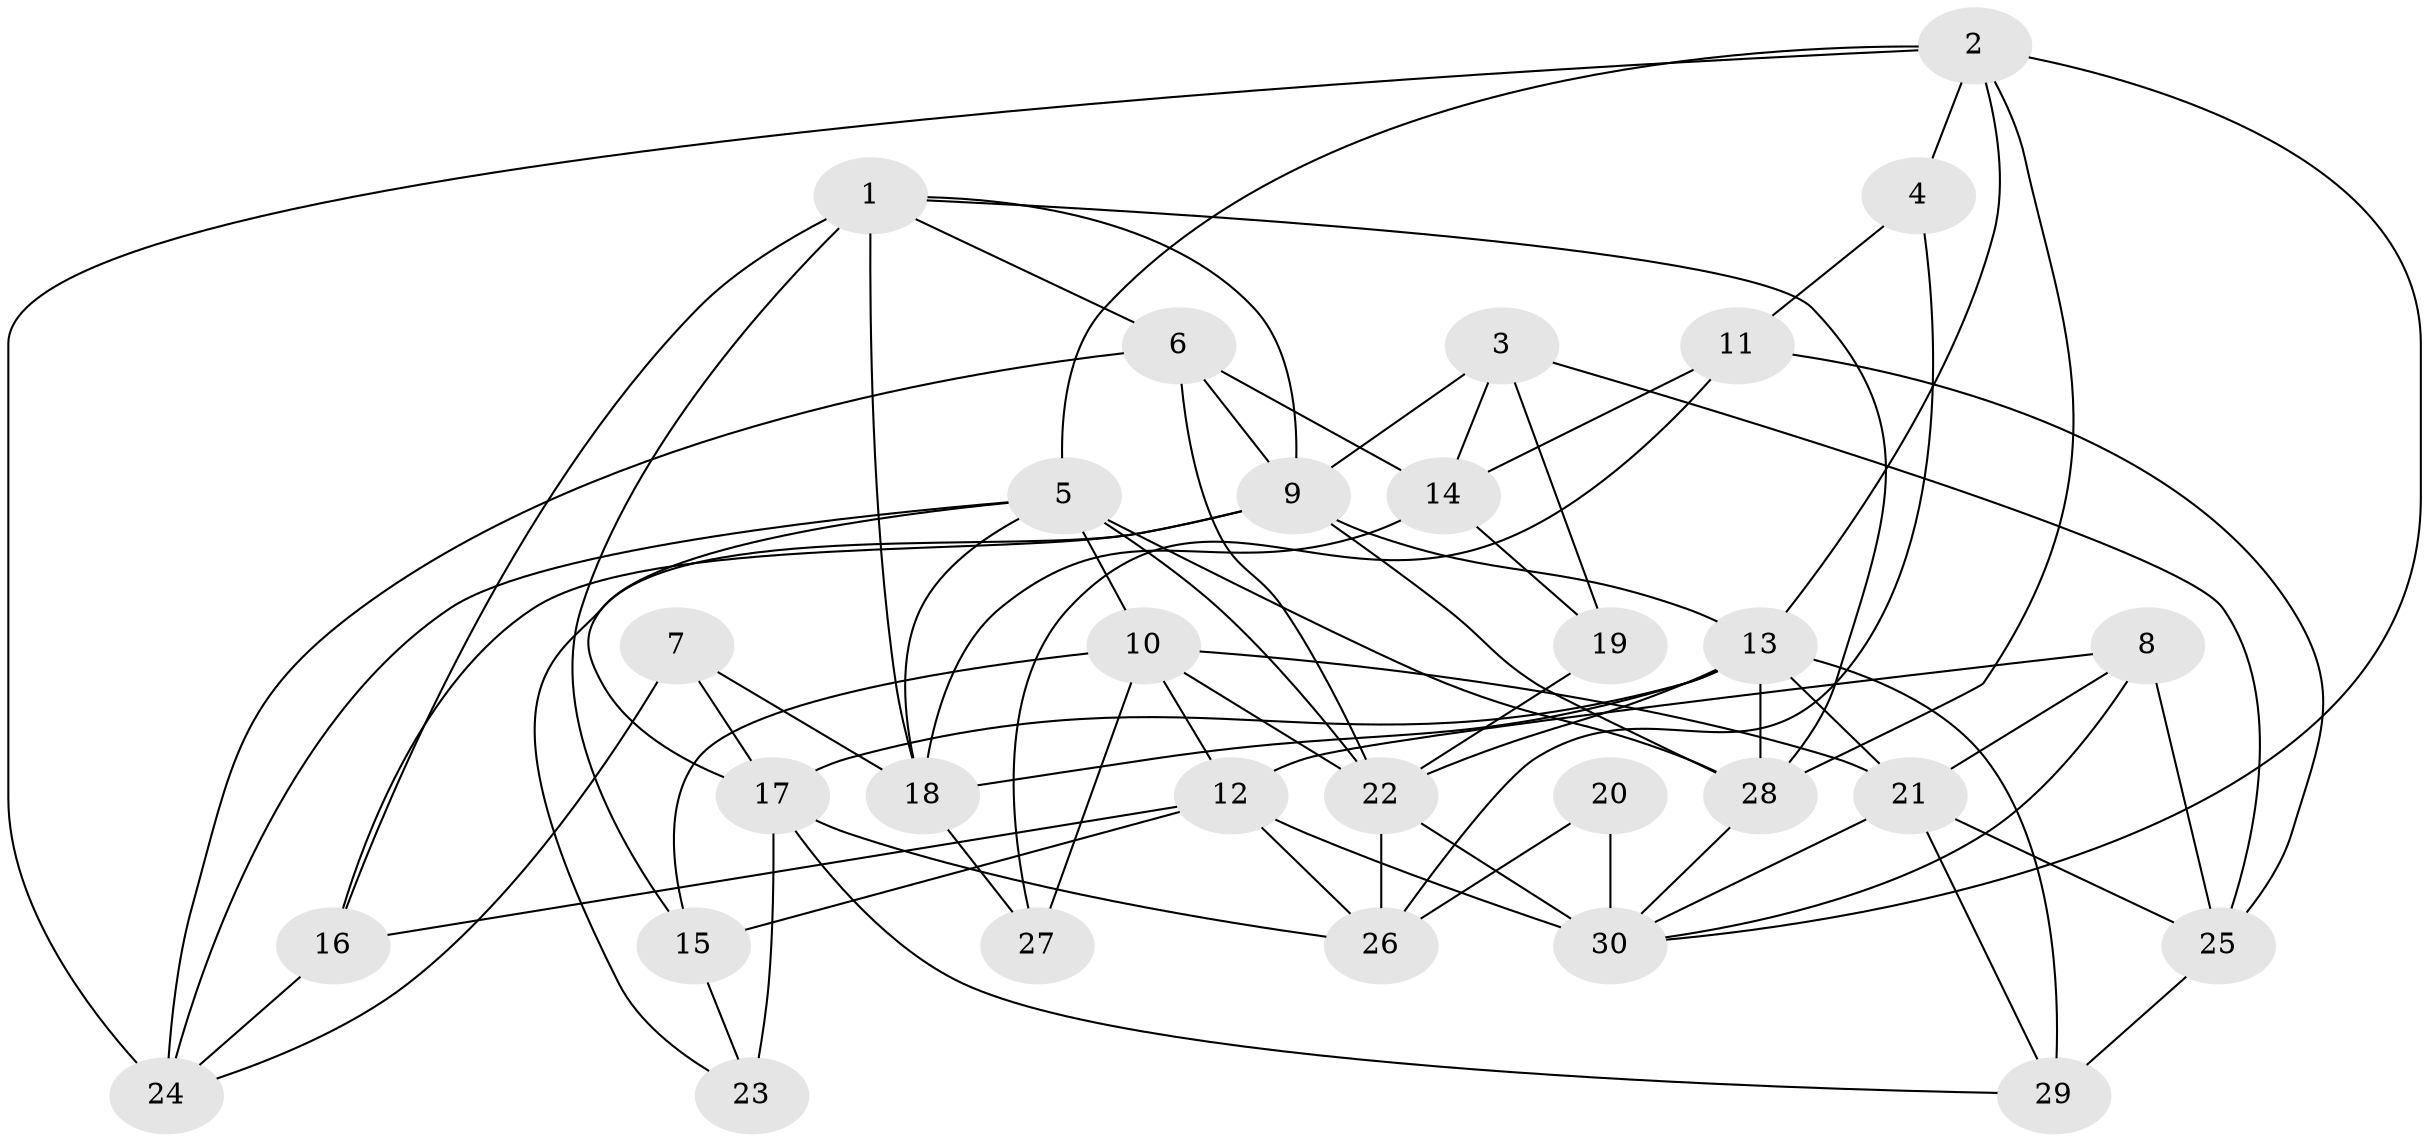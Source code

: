 // original degree distribution, {5: 0.1016949152542373, 4: 0.288135593220339, 3: 0.2542372881355932, 6: 0.15254237288135594, 2: 0.15254237288135594, 7: 0.05084745762711865}
// Generated by graph-tools (version 1.1) at 2025/02/03/09/25 03:02:12]
// undirected, 30 vertices, 75 edges
graph export_dot {
graph [start="1"]
  node [color=gray90,style=filled];
  1;
  2;
  3;
  4;
  5;
  6;
  7;
  8;
  9;
  10;
  11;
  12;
  13;
  14;
  15;
  16;
  17;
  18;
  19;
  20;
  21;
  22;
  23;
  24;
  25;
  26;
  27;
  28;
  29;
  30;
  1 -- 6 [weight=1.0];
  1 -- 9 [weight=1.0];
  1 -- 15 [weight=1.0];
  1 -- 16 [weight=1.0];
  1 -- 18 [weight=1.0];
  1 -- 28 [weight=1.0];
  2 -- 4 [weight=1.0];
  2 -- 5 [weight=1.0];
  2 -- 13 [weight=1.0];
  2 -- 24 [weight=1.0];
  2 -- 28 [weight=1.0];
  2 -- 30 [weight=1.0];
  3 -- 9 [weight=1.0];
  3 -- 14 [weight=1.0];
  3 -- 19 [weight=1.0];
  3 -- 25 [weight=1.0];
  4 -- 11 [weight=1.0];
  4 -- 26 [weight=1.0];
  5 -- 10 [weight=1.0];
  5 -- 17 [weight=1.0];
  5 -- 18 [weight=1.0];
  5 -- 22 [weight=1.0];
  5 -- 24 [weight=1.0];
  5 -- 28 [weight=1.0];
  6 -- 9 [weight=1.0];
  6 -- 14 [weight=1.0];
  6 -- 22 [weight=1.0];
  6 -- 24 [weight=1.0];
  7 -- 17 [weight=2.0];
  7 -- 18 [weight=1.0];
  7 -- 24 [weight=1.0];
  8 -- 12 [weight=2.0];
  8 -- 21 [weight=1.0];
  8 -- 25 [weight=1.0];
  8 -- 30 [weight=2.0];
  9 -- 13 [weight=2.0];
  9 -- 16 [weight=1.0];
  9 -- 23 [weight=1.0];
  9 -- 28 [weight=1.0];
  10 -- 12 [weight=1.0];
  10 -- 15 [weight=1.0];
  10 -- 21 [weight=1.0];
  10 -- 22 [weight=1.0];
  10 -- 27 [weight=1.0];
  11 -- 14 [weight=1.0];
  11 -- 25 [weight=1.0];
  11 -- 27 [weight=1.0];
  12 -- 15 [weight=1.0];
  12 -- 16 [weight=1.0];
  12 -- 26 [weight=1.0];
  12 -- 30 [weight=1.0];
  13 -- 17 [weight=1.0];
  13 -- 18 [weight=1.0];
  13 -- 21 [weight=1.0];
  13 -- 22 [weight=2.0];
  13 -- 28 [weight=2.0];
  13 -- 29 [weight=1.0];
  14 -- 18 [weight=2.0];
  14 -- 19 [weight=1.0];
  15 -- 23 [weight=1.0];
  16 -- 24 [weight=1.0];
  17 -- 23 [weight=2.0];
  17 -- 26 [weight=1.0];
  17 -- 29 [weight=1.0];
  18 -- 27 [weight=1.0];
  19 -- 22 [weight=2.0];
  20 -- 26 [weight=1.0];
  20 -- 30 [weight=2.0];
  21 -- 25 [weight=1.0];
  21 -- 29 [weight=1.0];
  21 -- 30 [weight=1.0];
  22 -- 26 [weight=1.0];
  22 -- 30 [weight=3.0];
  25 -- 29 [weight=1.0];
  28 -- 30 [weight=1.0];
}
